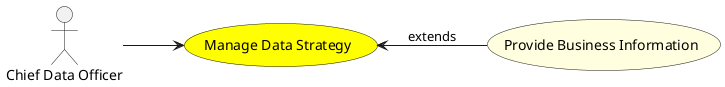 @startuml


left to right direction

usecase "Manage Data Strategy" as ManageDataStrategy #yellow

Actor "Chief Data Officer" as ChiefDataOfficer

ChiefDataOfficer --> ManageDataStrategy





usecase "Provide Business Information" as ProvideBusinessInformation #lightyellow

ManageDataStrategy <-- ProvideBusinessInformation : extends







@enduml
